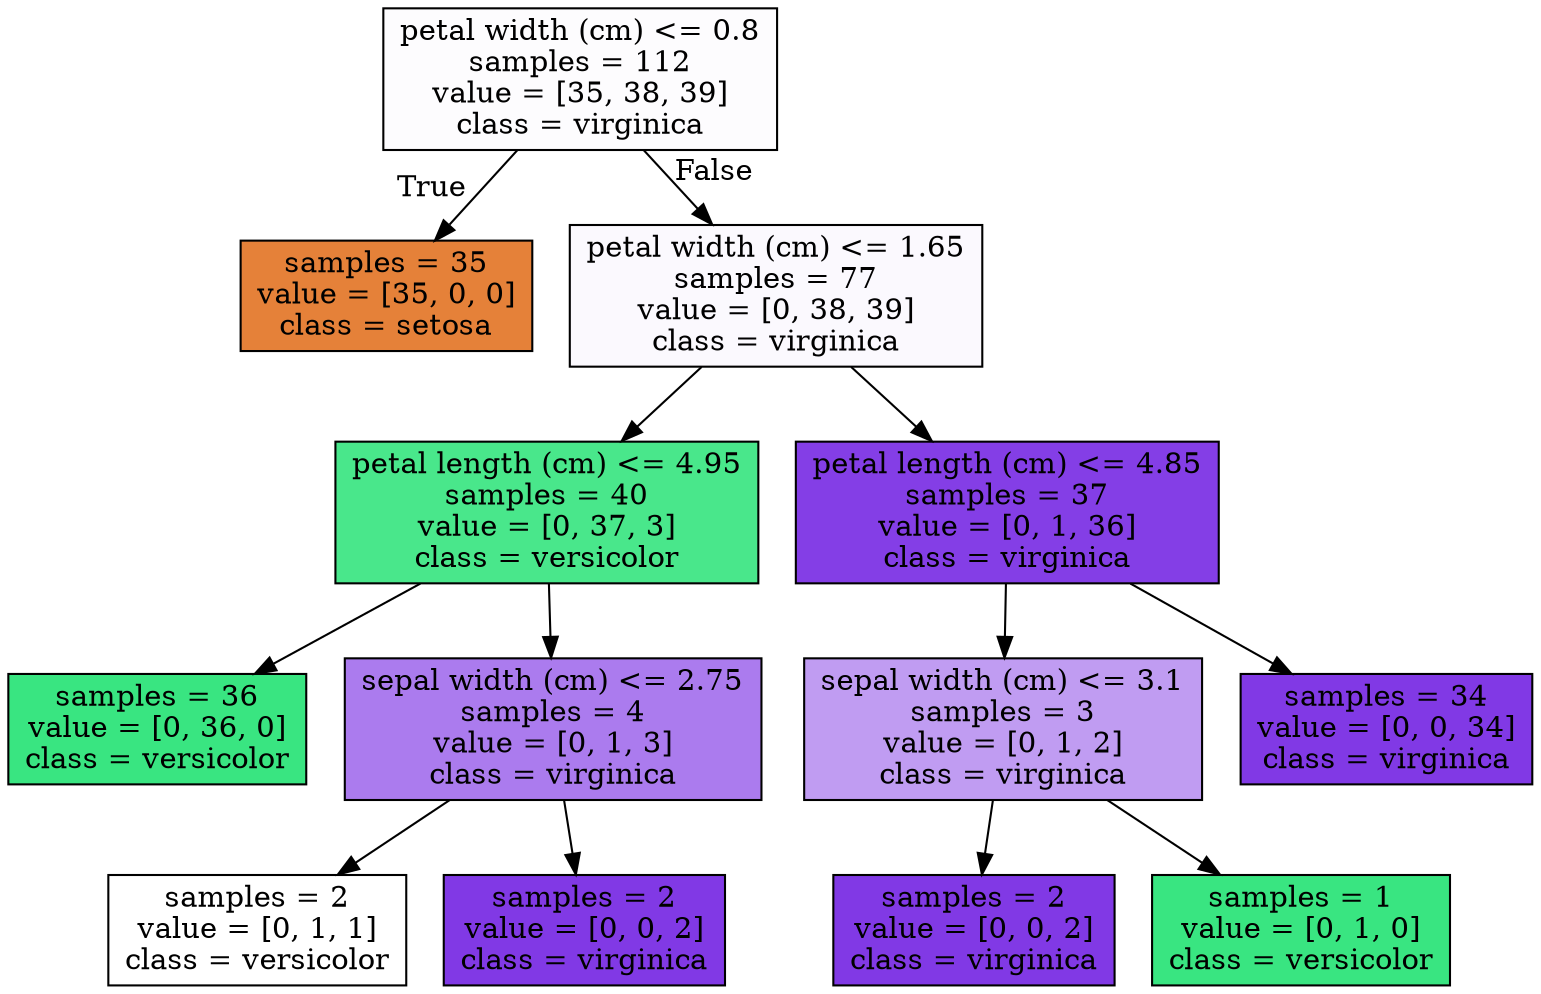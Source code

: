digraph Tree {
node [shape=box, style="filled", color="black"] ;
0 [label="petal width (cm) <= 0.8\nsamples = 112\nvalue = [35, 38, 39]\nclass = virginica", fillcolor="#8139e503"] ;
1 [label="samples = 35\nvalue = [35, 0, 0]\nclass = setosa", fillcolor="#e58139ff"] ;
0 -> 1 [labeldistance=2.5, labelangle=45, headlabel="True"] ;
2 [label="petal width (cm) <= 1.65\nsamples = 77\nvalue = [0, 38, 39]\nclass = virginica", fillcolor="#8139e507"] ;
0 -> 2 [labeldistance=2.5, labelangle=-45, headlabel="False"] ;
3 [label="petal length (cm) <= 4.95\nsamples = 40\nvalue = [0, 37, 3]\nclass = versicolor", fillcolor="#39e581ea"] ;
2 -> 3 ;
4 [label="samples = 36\nvalue = [0, 36, 0]\nclass = versicolor", fillcolor="#39e581ff"] ;
3 -> 4 ;
5 [label="sepal width (cm) <= 2.75\nsamples = 4\nvalue = [0, 1, 3]\nclass = virginica", fillcolor="#8139e5aa"] ;
3 -> 5 ;
6 [label="samples = 2\nvalue = [0, 1, 1]\nclass = versicolor", fillcolor="#39e58100"] ;
5 -> 6 ;
7 [label="samples = 2\nvalue = [0, 0, 2]\nclass = virginica", fillcolor="#8139e5ff"] ;
5 -> 7 ;
8 [label="petal length (cm) <= 4.85\nsamples = 37\nvalue = [0, 1, 36]\nclass = virginica", fillcolor="#8139e5f8"] ;
2 -> 8 ;
9 [label="sepal width (cm) <= 3.1\nsamples = 3\nvalue = [0, 1, 2]\nclass = virginica", fillcolor="#8139e57f"] ;
8 -> 9 ;
10 [label="samples = 2\nvalue = [0, 0, 2]\nclass = virginica", fillcolor="#8139e5ff"] ;
9 -> 10 ;
11 [label="samples = 1\nvalue = [0, 1, 0]\nclass = versicolor", fillcolor="#39e581ff"] ;
9 -> 11 ;
12 [label="samples = 34\nvalue = [0, 0, 34]\nclass = virginica", fillcolor="#8139e5ff"] ;
8 -> 12 ;
}